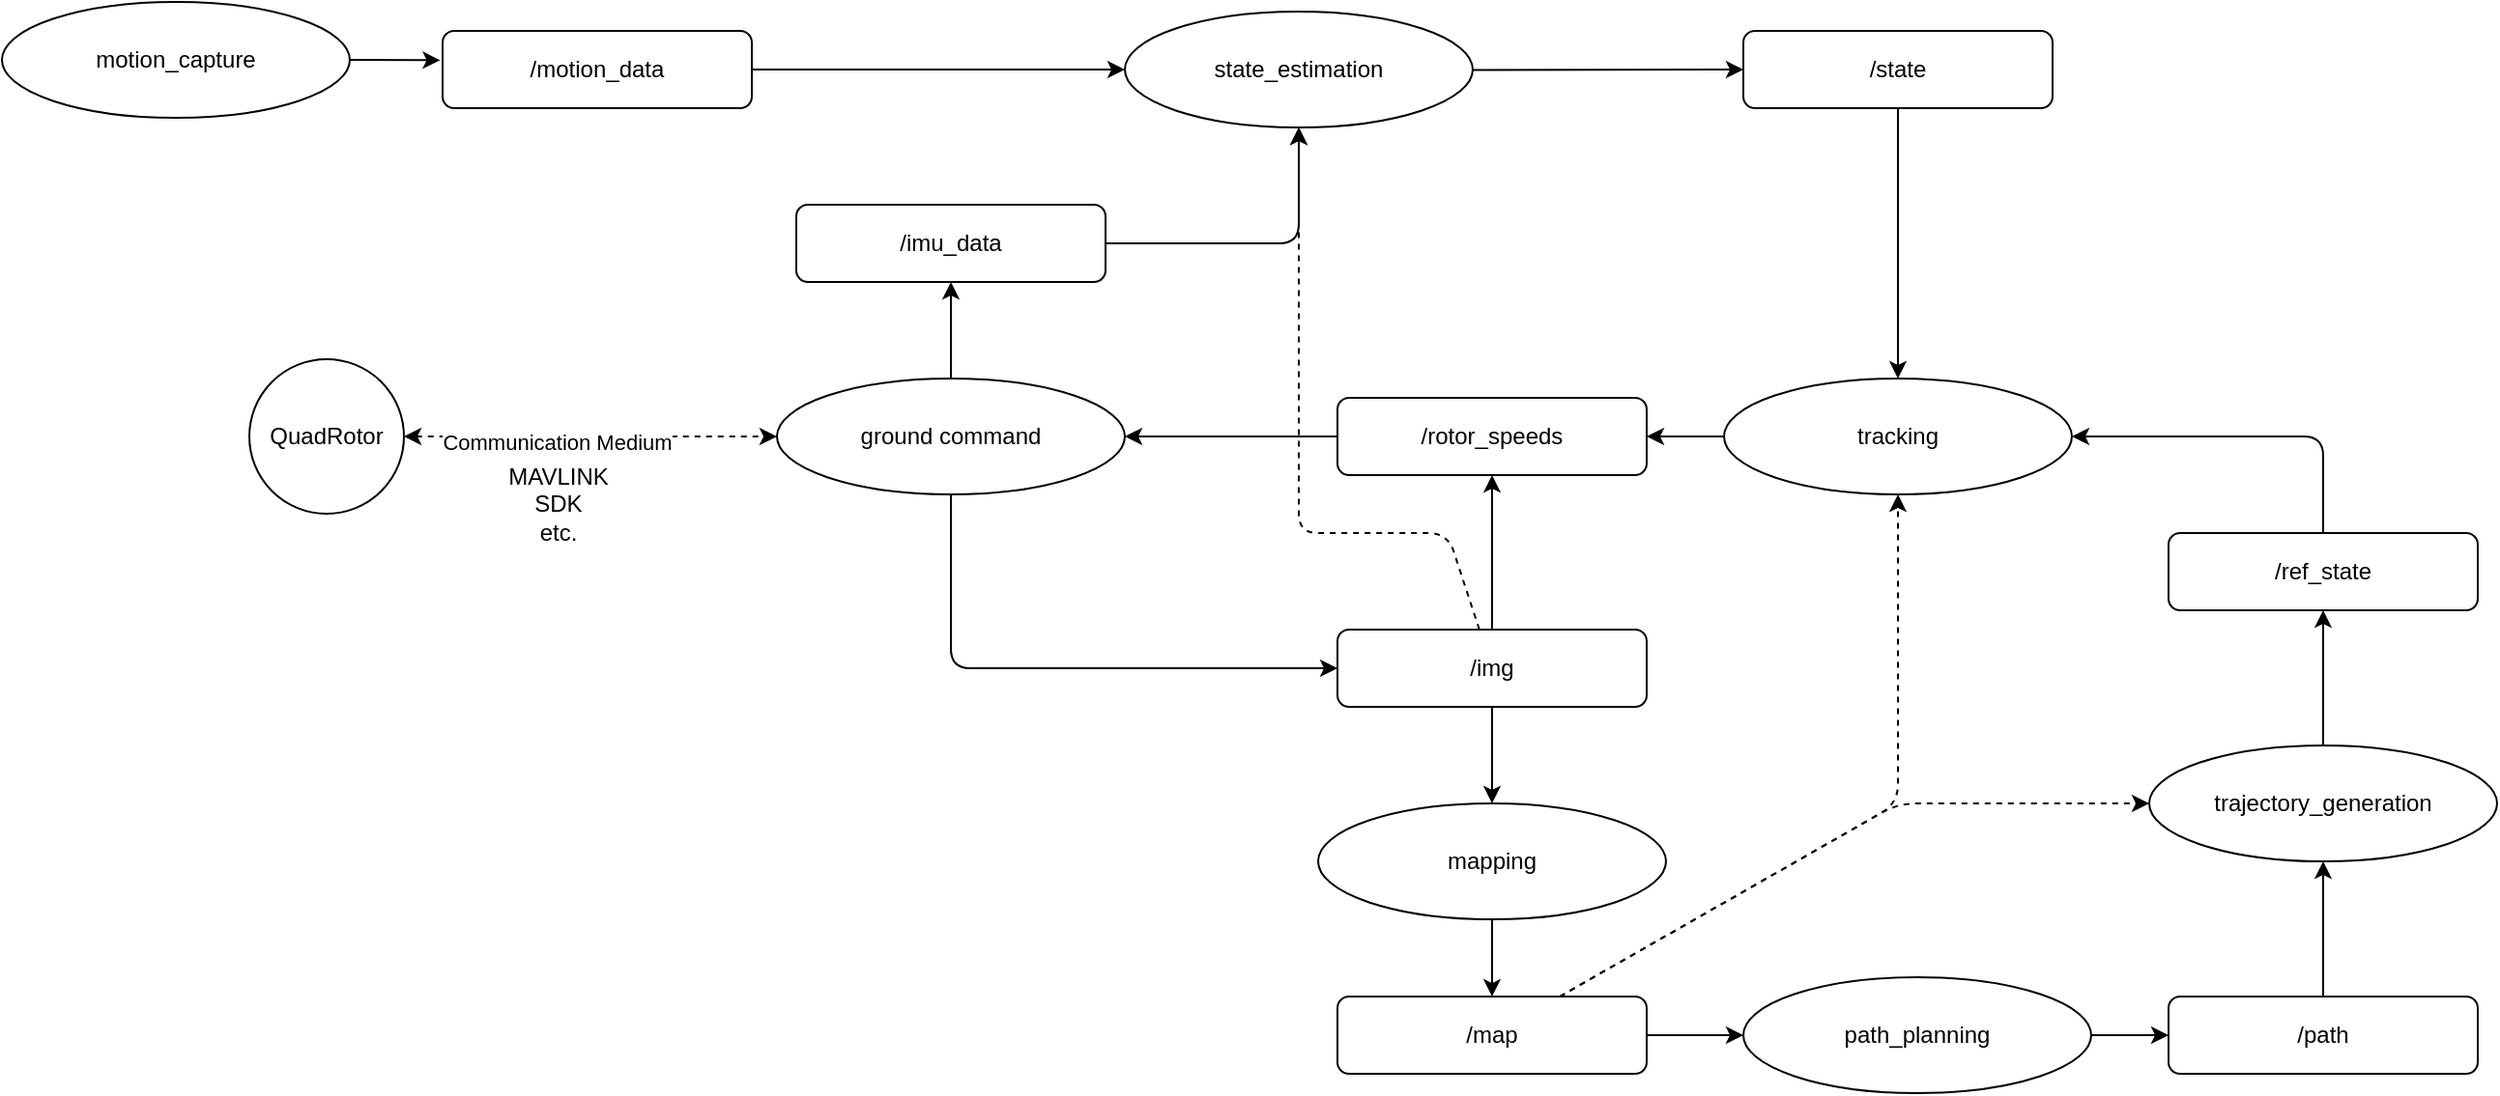 <mxfile>
    <diagram id="l-GRQDSTeL7e9i51oy91" name="Page-1">
        <mxGraphModel dx="1569" dy="845" grid="1" gridSize="10" guides="1" tooltips="1" connect="1" arrows="1" fold="1" page="1" pageScale="1" pageWidth="850" pageHeight="1100" math="0" shadow="0">
            <root>
                <mxCell id="0"/>
                <mxCell id="1" parent="0"/>
                <mxCell id="2" style="edgeStyle=none;html=1;entryX=0.5;entryY=0;entryDx=0;entryDy=0;" parent="1" source="3" target="24" edge="1">
                    <mxGeometry relative="1" as="geometry">
                        <Array as="points">
                            <mxPoint x="981" y="115"/>
                        </Array>
                    </mxGeometry>
                </mxCell>
                <mxCell id="3" value="/state" style="rounded=1;whiteSpace=wrap;html=1;" parent="1" vertex="1">
                    <mxGeometry x="901" y="15" width="160" height="40" as="geometry"/>
                </mxCell>
                <mxCell id="7" value="" style="edgeStyle=none;html=1;" parent="1" source="8" target="10" edge="1">
                    <mxGeometry relative="1" as="geometry"/>
                </mxCell>
                <mxCell id="38" value="" style="edgeStyle=none;html=1;" parent="1" source="8" target="26" edge="1">
                    <mxGeometry relative="1" as="geometry"/>
                </mxCell>
                <mxCell id="41" style="edgeStyle=none;html=1;entryX=0.5;entryY=1;entryDx=0;entryDy=0;dashed=1;" parent="1" source="8" target="27" edge="1">
                    <mxGeometry relative="1" as="geometry">
                        <Array as="points">
                            <mxPoint x="748" y="275"/>
                            <mxPoint x="671" y="275"/>
                        </Array>
                    </mxGeometry>
                </mxCell>
                <mxCell id="8" value="/img" style="rounded=1;whiteSpace=wrap;html=1;" parent="1" vertex="1">
                    <mxGeometry x="691" y="325" width="160" height="40" as="geometry"/>
                </mxCell>
                <mxCell id="9" value="" style="edgeStyle=none;html=1;" parent="1" source="10" target="14" edge="1">
                    <mxGeometry relative="1" as="geometry"/>
                </mxCell>
                <mxCell id="10" value="mapping" style="ellipse;whiteSpace=wrap;html=1;" parent="1" vertex="1">
                    <mxGeometry x="681" y="415" width="180" height="60" as="geometry"/>
                </mxCell>
                <mxCell id="11" value="" style="edgeStyle=none;html=1;" parent="1" source="14" target="16" edge="1">
                    <mxGeometry relative="1" as="geometry"/>
                </mxCell>
                <mxCell id="12" style="edgeStyle=none;html=1;entryX=0.5;entryY=1;entryDx=0;entryDy=0;dashed=1;" parent="1" source="14" target="24" edge="1">
                    <mxGeometry relative="1" as="geometry">
                        <Array as="points">
                            <mxPoint x="981" y="415"/>
                        </Array>
                    </mxGeometry>
                </mxCell>
                <mxCell id="13" style="edgeStyle=none;html=1;entryX=0;entryY=0.5;entryDx=0;entryDy=0;dashed=1;" parent="1" source="14" target="20" edge="1">
                    <mxGeometry relative="1" as="geometry">
                        <Array as="points">
                            <mxPoint x="981" y="415"/>
                        </Array>
                    </mxGeometry>
                </mxCell>
                <mxCell id="14" value="/map" style="rounded=1;whiteSpace=wrap;html=1;" parent="1" vertex="1">
                    <mxGeometry x="691" y="515" width="160" height="40" as="geometry"/>
                </mxCell>
                <mxCell id="15" value="" style="edgeStyle=none;html=1;" parent="1" source="16" target="18" edge="1">
                    <mxGeometry relative="1" as="geometry"/>
                </mxCell>
                <mxCell id="16" value="path_planning" style="ellipse;whiteSpace=wrap;html=1;" parent="1" vertex="1">
                    <mxGeometry x="901" y="505" width="180" height="60" as="geometry"/>
                </mxCell>
                <mxCell id="17" value="" style="edgeStyle=none;html=1;" parent="1" source="18" target="20" edge="1">
                    <mxGeometry relative="1" as="geometry"/>
                </mxCell>
                <mxCell id="18" value="/path" style="rounded=1;whiteSpace=wrap;html=1;" parent="1" vertex="1">
                    <mxGeometry x="1121" y="515" width="160" height="40" as="geometry"/>
                </mxCell>
                <mxCell id="19" value="" style="edgeStyle=none;html=1;" parent="1" source="20" target="22" edge="1">
                    <mxGeometry relative="1" as="geometry"/>
                </mxCell>
                <mxCell id="20" value="trajectory_generation" style="ellipse;whiteSpace=wrap;html=1;" parent="1" vertex="1">
                    <mxGeometry x="1111" y="385" width="180" height="60" as="geometry"/>
                </mxCell>
                <mxCell id="21" style="edgeStyle=none;html=1;entryX=1;entryY=0.5;entryDx=0;entryDy=0;" parent="1" source="22" target="24" edge="1">
                    <mxGeometry relative="1" as="geometry">
                        <Array as="points">
                            <mxPoint x="1201" y="225"/>
                        </Array>
                    </mxGeometry>
                </mxCell>
                <mxCell id="22" value="/ref_state" style="rounded=1;whiteSpace=wrap;html=1;" parent="1" vertex="1">
                    <mxGeometry x="1121" y="275" width="160" height="40" as="geometry"/>
                </mxCell>
                <mxCell id="23" value="" style="edgeStyle=none;html=1;" parent="1" source="24" target="26" edge="1">
                    <mxGeometry relative="1" as="geometry"/>
                </mxCell>
                <mxCell id="24" value="tracking" style="ellipse;whiteSpace=wrap;html=1;" parent="1" vertex="1">
                    <mxGeometry x="891" y="195" width="180" height="60" as="geometry"/>
                </mxCell>
                <mxCell id="30" style="edgeStyle=none;html=1;entryX=1;entryY=0.5;entryDx=0;entryDy=0;" parent="1" source="26" target="29" edge="1">
                    <mxGeometry relative="1" as="geometry"/>
                </mxCell>
                <mxCell id="26" value="/rotor_speeds" style="rounded=1;whiteSpace=wrap;html=1;" parent="1" vertex="1">
                    <mxGeometry x="691" y="205" width="160" height="40" as="geometry"/>
                </mxCell>
                <mxCell id="32" style="edgeStyle=none;html=1;" parent="1" source="27" target="3" edge="1">
                    <mxGeometry relative="1" as="geometry"/>
                </mxCell>
                <mxCell id="27" value="state_estimation" style="ellipse;whiteSpace=wrap;html=1;" parent="1" vertex="1">
                    <mxGeometry x="581" y="5" width="180" height="60" as="geometry"/>
                </mxCell>
                <mxCell id="34" style="edgeStyle=none;html=1;entryX=-0.008;entryY=0.38;entryDx=0;entryDy=0;entryPerimeter=0;" parent="1" source="28" target="33" edge="1">
                    <mxGeometry relative="1" as="geometry">
                        <Array as="points"/>
                    </mxGeometry>
                </mxCell>
                <mxCell id="28" value="motion_capture" style="ellipse;whiteSpace=wrap;html=1;" parent="1" vertex="1">
                    <mxGeometry width="180" height="60" as="geometry"/>
                </mxCell>
                <mxCell id="36" style="edgeStyle=none;html=1;entryX=0;entryY=0.5;entryDx=0;entryDy=0;" parent="1" source="29" target="8" edge="1">
                    <mxGeometry relative="1" as="geometry">
                        <Array as="points">
                            <mxPoint x="491" y="345"/>
                        </Array>
                    </mxGeometry>
                </mxCell>
                <mxCell id="37" value="" style="edgeStyle=none;html=1;" parent="1" source="29" target="35" edge="1">
                    <mxGeometry relative="1" as="geometry"/>
                </mxCell>
                <mxCell id="29" value="ground command" style="ellipse;whiteSpace=wrap;html=1;" parent="1" vertex="1">
                    <mxGeometry x="401" y="195" width="180" height="60" as="geometry"/>
                </mxCell>
                <mxCell id="40" style="edgeStyle=none;html=1;entryX=0;entryY=0.5;entryDx=0;entryDy=0;exitX=1;exitY=0.5;exitDx=0;exitDy=0;" parent="1" source="33" target="27" edge="1">
                    <mxGeometry relative="1" as="geometry">
                        <Array as="points"/>
                    </mxGeometry>
                </mxCell>
                <mxCell id="33" value="/motion_data" style="rounded=1;whiteSpace=wrap;html=1;" parent="1" vertex="1">
                    <mxGeometry x="228" y="15" width="160" height="40" as="geometry"/>
                </mxCell>
                <mxCell id="39" style="edgeStyle=none;html=1;entryX=0.5;entryY=1;entryDx=0;entryDy=0;" parent="1" source="35" target="27" edge="1">
                    <mxGeometry relative="1" as="geometry">
                        <Array as="points">
                            <mxPoint x="581" y="125"/>
                            <mxPoint x="671" y="125"/>
                        </Array>
                    </mxGeometry>
                </mxCell>
                <mxCell id="35" value="/imu_data" style="rounded=1;whiteSpace=wrap;html=1;" parent="1" vertex="1">
                    <mxGeometry x="411" y="105" width="160" height="40" as="geometry"/>
                </mxCell>
                <mxCell id="43" value="QuadRotor" style="ellipse;whiteSpace=wrap;html=1;aspect=fixed;" vertex="1" parent="1">
                    <mxGeometry x="128" y="185" width="80" height="80" as="geometry"/>
                </mxCell>
                <mxCell id="44" value="" style="endArrow=classic;dashed=1;html=1;exitX=1;exitY=0.5;exitDx=0;exitDy=0;entryX=0;entryY=0.5;entryDx=0;entryDy=0;startArrow=classic;startFill=1;endFill=1;" edge="1" parent="1" source="43" target="29">
                    <mxGeometry width="50" height="50" relative="1" as="geometry">
                        <mxPoint x="598" y="215" as="sourcePoint"/>
                        <mxPoint x="648" y="165" as="targetPoint"/>
                    </mxGeometry>
                </mxCell>
                <mxCell id="45" value="Communication Medium" style="edgeLabel;html=1;align=center;verticalAlign=middle;resizable=0;points=[];" vertex="1" connectable="0" parent="44">
                    <mxGeometry x="-0.182" y="-3" relative="1" as="geometry">
                        <mxPoint as="offset"/>
                    </mxGeometry>
                </mxCell>
                <mxCell id="48" value="MAVLINK&lt;br&gt;SDK&lt;br&gt;etc." style="text;html=1;strokeColor=none;fillColor=none;align=center;verticalAlign=middle;whiteSpace=wrap;rounded=0;" vertex="1" parent="1">
                    <mxGeometry x="258" y="245" width="60" height="30" as="geometry"/>
                </mxCell>
            </root>
        </mxGraphModel>
    </diagram>
</mxfile>